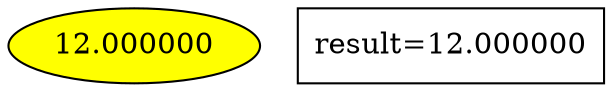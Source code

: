 digraph G {
1 [style = filled, label="12.000000", fillcolor="yellow"];
"result=12.000000" [shape=box];
}
